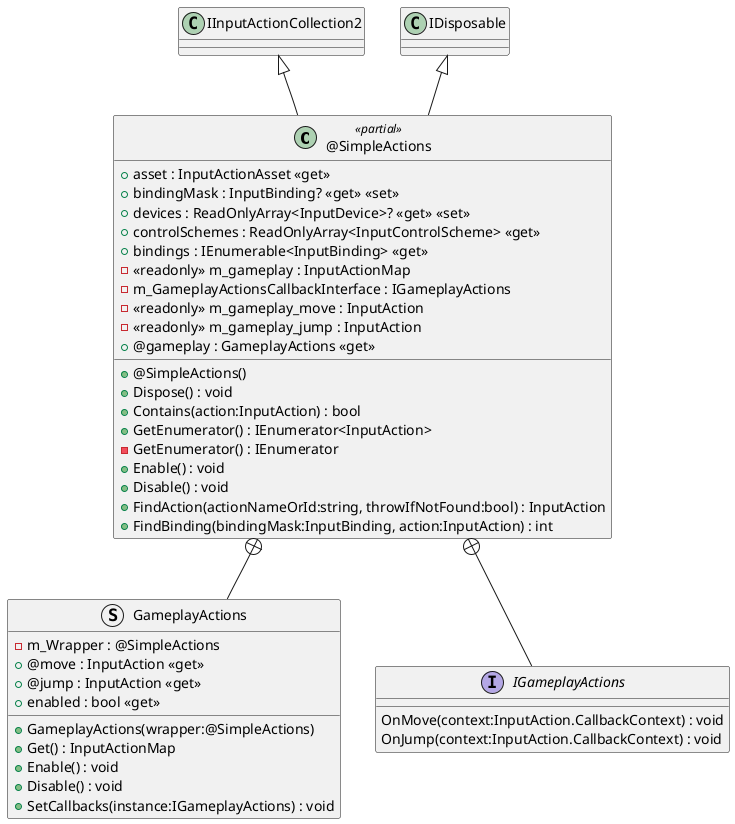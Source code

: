 @startuml
class "@SimpleActions" <<partial>> {
    + asset : InputActionAsset <<get>>
    + @SimpleActions()
    + Dispose() : void
    + bindingMask : InputBinding? <<get>> <<set>>
    + devices : ReadOnlyArray<InputDevice>? <<get>> <<set>>
    + controlSchemes : ReadOnlyArray<InputControlScheme> <<get>>
    + Contains(action:InputAction) : bool
    + GetEnumerator() : IEnumerator<InputAction>
    - GetEnumerator() : IEnumerator
    + Enable() : void
    + Disable() : void
    + bindings : IEnumerable<InputBinding> <<get>>
    + FindAction(actionNameOrId:string, throwIfNotFound:bool) : InputAction
    + FindBinding(bindingMask:InputBinding, action:InputAction) : int
    - <<readonly>> m_gameplay : InputActionMap
    - m_GameplayActionsCallbackInterface : IGameplayActions
    - <<readonly>> m_gameplay_move : InputAction
    - <<readonly>> m_gameplay_jump : InputAction
    + @gameplay : GameplayActions <<get>>
}
struct GameplayActions {
    - m_Wrapper : @SimpleActions
    + GameplayActions(wrapper:@SimpleActions)
    + @move : InputAction <<get>>
    + @jump : InputAction <<get>>
    + Get() : InputActionMap
    + Enable() : void
    + Disable() : void
    + enabled : bool <<get>>
    + SetCallbacks(instance:IGameplayActions) : void
}
interface IGameplayActions {
    OnMove(context:InputAction.CallbackContext) : void
    OnJump(context:InputAction.CallbackContext) : void
}
IInputActionCollection2 <|-- "@SimpleActions"
IDisposable <|-- "@SimpleActions"
"@SimpleActions" +-- GameplayActions
"@SimpleActions" +-- IGameplayActions
@enduml
